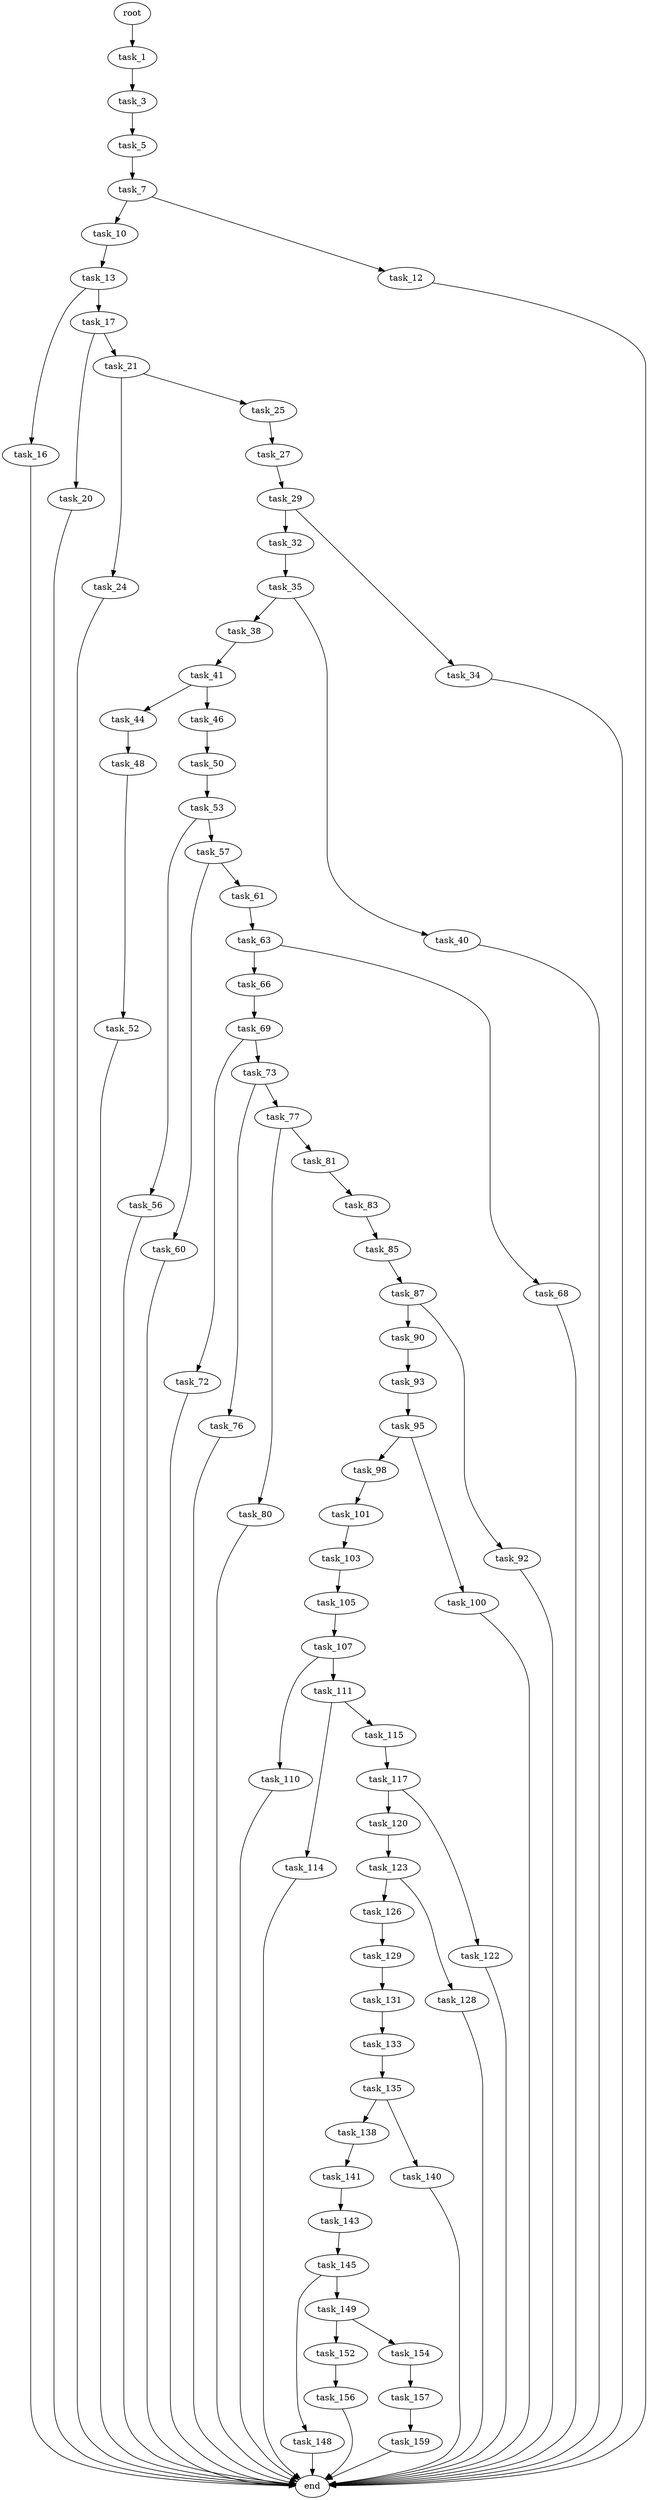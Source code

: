 digraph G {
  root [size="0.000000"];
  task_1 [size="29087719356.000000"];
  task_3 [size="782757789696.000000"];
  task_5 [size="8589934592.000000"];
  task_7 [size="19015161384.000000"];
  task_10 [size="431871468896.000000"];
  task_12 [size="782757789696.000000"];
  task_13 [size="231928233984.000000"];
  end [size="0.000000"];
  task_16 [size="754407021108.000000"];
  task_17 [size="1073741824000.000000"];
  task_20 [size="156021931260.000000"];
  task_21 [size="549755813888.000000"];
  task_24 [size="11557689330.000000"];
  task_25 [size="368293445632.000000"];
  task_27 [size="134217728000.000000"];
  task_29 [size="129438011911.000000"];
  task_32 [size="38573896476.000000"];
  task_34 [size="549755813888.000000"];
  task_35 [size="179277431695.000000"];
  task_38 [size="38315295428.000000"];
  task_40 [size="10597025595.000000"];
  task_41 [size="8589934592.000000"];
  task_44 [size="68719476736.000000"];
  task_46 [size="134217728000.000000"];
  task_48 [size="178788454801.000000"];
  task_50 [size="160841094870.000000"];
  task_52 [size="22707509114.000000"];
  task_53 [size="8589934592.000000"];
  task_56 [size="222287842512.000000"];
  task_57 [size="31190069233.000000"];
  task_60 [size="1103657050.000000"];
  task_61 [size="134217728000.000000"];
  task_63 [size="122392896300.000000"];
  task_66 [size="549755813888.000000"];
  task_68 [size="549755813888.000000"];
  task_69 [size="554819918.000000"];
  task_72 [size="231928233984.000000"];
  task_73 [size="406743621799.000000"];
  task_76 [size="88867418757.000000"];
  task_77 [size="231928233984.000000"];
  task_80 [size="68719476736.000000"];
  task_81 [size="70669710408.000000"];
  task_83 [size="134217728000.000000"];
  task_85 [size="17663712087.000000"];
  task_87 [size="3069391634.000000"];
  task_90 [size="178134279306.000000"];
  task_92 [size="8589934592.000000"];
  task_93 [size="2631569041.000000"];
  task_95 [size="231928233984.000000"];
  task_98 [size="134217728000.000000"];
  task_100 [size="1073741824000.000000"];
  task_101 [size="4662704260.000000"];
  task_103 [size="28991029248.000000"];
  task_105 [size="350830250420.000000"];
  task_107 [size="549755813888.000000"];
  task_110 [size="273152541.000000"];
  task_111 [size="385711538417.000000"];
  task_114 [size="7090086578.000000"];
  task_115 [size="8589934592.000000"];
  task_117 [size="50832783674.000000"];
  task_120 [size="28991029248.000000"];
  task_122 [size="22823674481.000000"];
  task_123 [size="231928233984.000000"];
  task_126 [size="549755813888.000000"];
  task_128 [size="17428333731.000000"];
  task_129 [size="1390758305008.000000"];
  task_131 [size="994902287573.000000"];
  task_133 [size="549755813888.000000"];
  task_135 [size="2090133305.000000"];
  task_138 [size="1002510603735.000000"];
  task_140 [size="8589934592.000000"];
  task_141 [size="7915655290.000000"];
  task_143 [size="782757789696.000000"];
  task_145 [size="1073741824000.000000"];
  task_148 [size="8396303483.000000"];
  task_149 [size="134217728000.000000"];
  task_152 [size="41448139854.000000"];
  task_154 [size="231928233984.000000"];
  task_156 [size="39705821396.000000"];
  task_157 [size="3459483037.000000"];
  task_159 [size="8589934592.000000"];

  root -> task_1 [size="1.000000"];
  task_1 -> task_3 [size="134217728.000000"];
  task_3 -> task_5 [size="679477248.000000"];
  task_5 -> task_7 [size="33554432.000000"];
  task_7 -> task_10 [size="411041792.000000"];
  task_7 -> task_12 [size="411041792.000000"];
  task_10 -> task_13 [size="679477248.000000"];
  task_12 -> end [size="1.000000"];
  task_13 -> task_16 [size="301989888.000000"];
  task_13 -> task_17 [size="301989888.000000"];
  task_16 -> end [size="1.000000"];
  task_17 -> task_20 [size="838860800.000000"];
  task_17 -> task_21 [size="838860800.000000"];
  task_20 -> end [size="1.000000"];
  task_21 -> task_24 [size="536870912.000000"];
  task_21 -> task_25 [size="536870912.000000"];
  task_24 -> end [size="1.000000"];
  task_25 -> task_27 [size="411041792.000000"];
  task_27 -> task_29 [size="209715200.000000"];
  task_29 -> task_32 [size="411041792.000000"];
  task_29 -> task_34 [size="411041792.000000"];
  task_32 -> task_35 [size="134217728.000000"];
  task_34 -> end [size="1.000000"];
  task_35 -> task_38 [size="411041792.000000"];
  task_35 -> task_40 [size="411041792.000000"];
  task_38 -> task_41 [size="33554432.000000"];
  task_40 -> end [size="1.000000"];
  task_41 -> task_44 [size="33554432.000000"];
  task_41 -> task_46 [size="33554432.000000"];
  task_44 -> task_48 [size="134217728.000000"];
  task_46 -> task_50 [size="209715200.000000"];
  task_48 -> task_52 [size="209715200.000000"];
  task_50 -> task_53 [size="209715200.000000"];
  task_52 -> end [size="1.000000"];
  task_53 -> task_56 [size="33554432.000000"];
  task_53 -> task_57 [size="33554432.000000"];
  task_56 -> end [size="1.000000"];
  task_57 -> task_60 [size="679477248.000000"];
  task_57 -> task_61 [size="679477248.000000"];
  task_60 -> end [size="1.000000"];
  task_61 -> task_63 [size="209715200.000000"];
  task_63 -> task_66 [size="134217728.000000"];
  task_63 -> task_68 [size="134217728.000000"];
  task_66 -> task_69 [size="536870912.000000"];
  task_68 -> end [size="1.000000"];
  task_69 -> task_72 [size="33554432.000000"];
  task_69 -> task_73 [size="33554432.000000"];
  task_72 -> end [size="1.000000"];
  task_73 -> task_76 [size="301989888.000000"];
  task_73 -> task_77 [size="301989888.000000"];
  task_76 -> end [size="1.000000"];
  task_77 -> task_80 [size="301989888.000000"];
  task_77 -> task_81 [size="301989888.000000"];
  task_80 -> end [size="1.000000"];
  task_81 -> task_83 [size="134217728.000000"];
  task_83 -> task_85 [size="209715200.000000"];
  task_85 -> task_87 [size="75497472.000000"];
  task_87 -> task_90 [size="75497472.000000"];
  task_87 -> task_92 [size="75497472.000000"];
  task_90 -> task_93 [size="209715200.000000"];
  task_92 -> end [size="1.000000"];
  task_93 -> task_95 [size="75497472.000000"];
  task_95 -> task_98 [size="301989888.000000"];
  task_95 -> task_100 [size="301989888.000000"];
  task_98 -> task_101 [size="209715200.000000"];
  task_100 -> end [size="1.000000"];
  task_101 -> task_103 [size="75497472.000000"];
  task_103 -> task_105 [size="75497472.000000"];
  task_105 -> task_107 [size="536870912.000000"];
  task_107 -> task_110 [size="536870912.000000"];
  task_107 -> task_111 [size="536870912.000000"];
  task_110 -> end [size="1.000000"];
  task_111 -> task_114 [size="301989888.000000"];
  task_111 -> task_115 [size="301989888.000000"];
  task_114 -> end [size="1.000000"];
  task_115 -> task_117 [size="33554432.000000"];
  task_117 -> task_120 [size="75497472.000000"];
  task_117 -> task_122 [size="75497472.000000"];
  task_120 -> task_123 [size="75497472.000000"];
  task_122 -> end [size="1.000000"];
  task_123 -> task_126 [size="301989888.000000"];
  task_123 -> task_128 [size="301989888.000000"];
  task_126 -> task_129 [size="536870912.000000"];
  task_128 -> end [size="1.000000"];
  task_129 -> task_131 [size="838860800.000000"];
  task_131 -> task_133 [size="838860800.000000"];
  task_133 -> task_135 [size="536870912.000000"];
  task_135 -> task_138 [size="33554432.000000"];
  task_135 -> task_140 [size="33554432.000000"];
  task_138 -> task_141 [size="838860800.000000"];
  task_140 -> end [size="1.000000"];
  task_141 -> task_143 [size="134217728.000000"];
  task_143 -> task_145 [size="679477248.000000"];
  task_145 -> task_148 [size="838860800.000000"];
  task_145 -> task_149 [size="838860800.000000"];
  task_148 -> end [size="1.000000"];
  task_149 -> task_152 [size="209715200.000000"];
  task_149 -> task_154 [size="209715200.000000"];
  task_152 -> task_156 [size="33554432.000000"];
  task_154 -> task_157 [size="301989888.000000"];
  task_156 -> end [size="1.000000"];
  task_157 -> task_159 [size="75497472.000000"];
  task_159 -> end [size="1.000000"];
}
